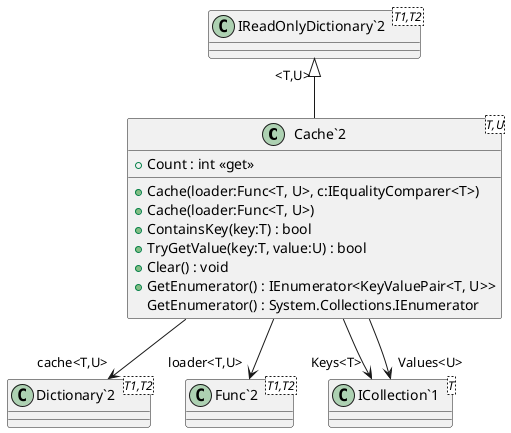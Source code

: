 @startuml
class "Cache`2"<T,U> {
    + Cache(loader:Func<T, U>, c:IEqualityComparer<T>)
    + Cache(loader:Func<T, U>)
    + ContainsKey(key:T) : bool
    + TryGetValue(key:T, value:U) : bool
    + Count : int <<get>>
    + Clear() : void
    + GetEnumerator() : IEnumerator<KeyValuePair<T, U>>
    GetEnumerator() : System.Collections.IEnumerator
}
class "IReadOnlyDictionary`2"<T1,T2> {
}
class "Dictionary`2"<T1,T2> {
}
class "Func`2"<T1,T2> {
}
class "ICollection`1"<T> {
}
"IReadOnlyDictionary`2" "<T,U>" <|-- "Cache`2"
"Cache`2" --> "cache<T,U>" "Dictionary`2"
"Cache`2" --> "loader<T,U>" "Func`2"
"Cache`2" --> "Keys<T>" "ICollection`1"
"Cache`2" --> "Values<U>" "ICollection`1"
@enduml
